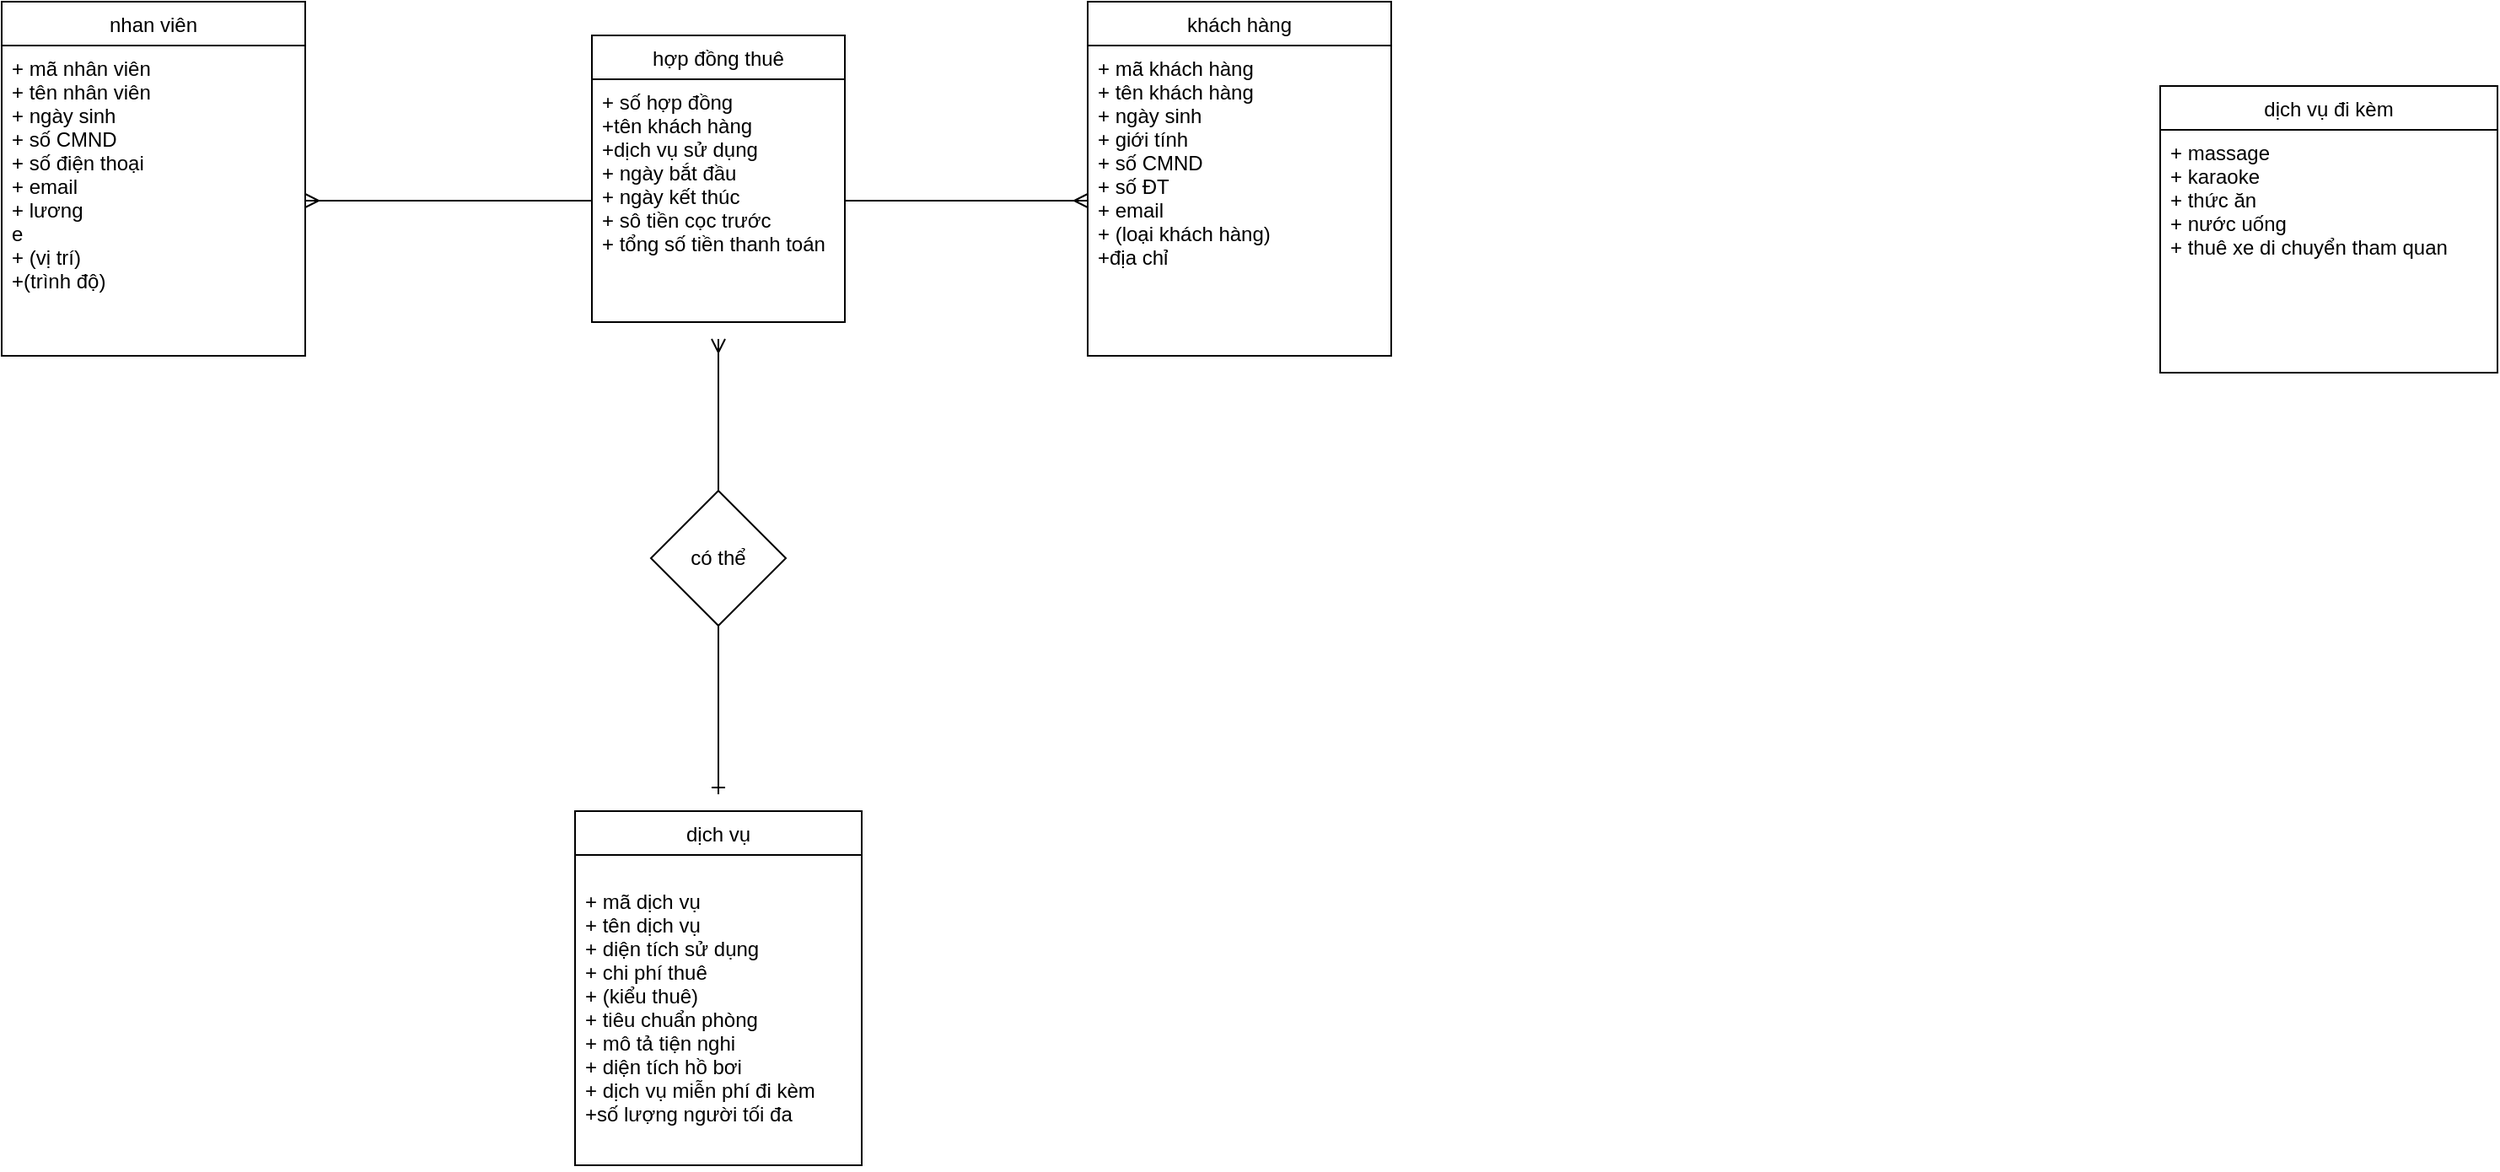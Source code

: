 <mxfile version="13.0.7" type="device"><diagram id="4IdliOlm-CIVthwUPSUQ" name="Trang-1"><mxGraphModel dx="1757" dy="544" grid="1" gridSize="10" guides="1" tooltips="1" connect="1" arrows="1" fold="1" page="1" pageScale="1" pageWidth="827" pageHeight="1169" math="0" shadow="0"><root><mxCell id="0"/><mxCell id="1" parent="0"/><mxCell id="dl2TsB5fgLvmYqq3pro2-118" value="dịch vụ đi kèm" style="swimlane;fontStyle=0;childLayout=stackLayout;horizontal=1;startSize=26;fillColor=none;horizontalStack=0;resizeParent=1;resizeParentMax=0;resizeLast=0;collapsible=1;marginBottom=0;" vertex="1" parent="1"><mxGeometry x="1050" y="130" width="200" height="170" as="geometry"><mxRectangle x="590" y="70" width="110" height="26" as="alternateBounds"/></mxGeometry></mxCell><mxCell id="dl2TsB5fgLvmYqq3pro2-119" value="+ massage&#10;+ karaoke&#10;+ thức ăn&#10;+ nước uống&#10;+ thuê xe di chuyển tham quan" style="text;strokeColor=none;fillColor=none;align=left;verticalAlign=top;spacingLeft=4;spacingRight=4;overflow=hidden;rotatable=0;points=[[0,0.5],[1,0.5]];portConstraint=eastwest;" vertex="1" parent="dl2TsB5fgLvmYqq3pro2-118"><mxGeometry y="26" width="200" height="144" as="geometry"/></mxCell><mxCell id="dl2TsB5fgLvmYqq3pro2-120" value="nhan viên" style="swimlane;fontStyle=0;childLayout=stackLayout;horizontal=1;startSize=26;fillColor=none;horizontalStack=0;resizeParent=1;resizeParentMax=0;resizeLast=0;collapsible=1;marginBottom=0;" vertex="1" parent="1"><mxGeometry x="-230" y="80" width="180" height="210" as="geometry"><mxRectangle x="190" y="760" width="80" height="26" as="alternateBounds"/></mxGeometry></mxCell><mxCell id="dl2TsB5fgLvmYqq3pro2-121" value="+ mã nhân viên&#10;+ tên nhân viên&#10;+ ngày sinh&#10;+ số CMND &#10;+ số điện thoại&#10;+ email&#10;+ lương&#10;e&#10;+ (vị trí)&#10;+(trình độ)&#10;&#10;&#10;" style="text;strokeColor=none;fillColor=none;align=left;verticalAlign=top;spacingLeft=4;spacingRight=4;overflow=hidden;rotatable=0;points=[[0,0.5],[1,0.5]];portConstraint=eastwest;" vertex="1" parent="dl2TsB5fgLvmYqq3pro2-120"><mxGeometry y="26" width="180" height="184" as="geometry"/></mxCell><mxCell id="dl2TsB5fgLvmYqq3pro2-100" value="khách hàng" style="swimlane;fontStyle=0;childLayout=stackLayout;horizontal=1;startSize=26;fillColor=none;horizontalStack=0;resizeParent=1;resizeParentMax=0;resizeLast=0;collapsible=1;marginBottom=0;" vertex="1" parent="1"><mxGeometry x="414" y="80" width="180" height="210" as="geometry"><mxRectangle x="190" y="760" width="80" height="26" as="alternateBounds"/></mxGeometry></mxCell><mxCell id="dl2TsB5fgLvmYqq3pro2-102" value="+ mã khách hàng&#10;+ tên khách hàng&#10;+ ngày sinh&#10;+ giới tính&#10;+ số CMND&#10;+ số ĐT&#10;+ email&#10;+ (loại khách hàng)&#10;+địa chỉ" style="text;strokeColor=none;fillColor=none;align=left;verticalAlign=top;spacingLeft=4;spacingRight=4;overflow=hidden;rotatable=0;points=[[0,0.5],[1,0.5]];portConstraint=eastwest;" vertex="1" parent="dl2TsB5fgLvmYqq3pro2-100"><mxGeometry y="26" width="180" height="184" as="geometry"/></mxCell><mxCell id="dl2TsB5fgLvmYqq3pro2-114" value="hợp đồng thuê" style="swimlane;fontStyle=0;childLayout=stackLayout;horizontal=1;startSize=26;fillColor=none;horizontalStack=0;resizeParent=1;resizeParentMax=0;resizeLast=0;collapsible=1;marginBottom=0;" vertex="1" parent="1"><mxGeometry x="120" y="100" width="150" height="170" as="geometry"><mxRectangle x="590" y="70" width="110" height="26" as="alternateBounds"/></mxGeometry></mxCell><mxCell id="dl2TsB5fgLvmYqq3pro2-115" value="+ số hợp đồng&#10;+tên khách hàng&#10;+dịch vụ sử dụng&#10;+ ngày bắt đầu&#10;+ ngày kết thúc&#10;+ sô tiền cọc trước&#10;+ tổng số tiền thanh toán" style="text;strokeColor=none;fillColor=none;align=left;verticalAlign=top;spacingLeft=4;spacingRight=4;overflow=hidden;rotatable=0;points=[[0,0.5],[1,0.5]];portConstraint=eastwest;" vertex="1" parent="dl2TsB5fgLvmYqq3pro2-114"><mxGeometry y="26" width="150" height="144" as="geometry"/></mxCell><mxCell id="dl2TsB5fgLvmYqq3pro2-124" style="edgeStyle=orthogonalEdgeStyle;rounded=0;orthogonalLoop=1;jettySize=auto;html=1;entryX=0;entryY=0.5;entryDx=0;entryDy=0;endArrow=ERmany;endFill=0;" edge="1" parent="1" source="dl2TsB5fgLvmYqq3pro2-115" target="dl2TsB5fgLvmYqq3pro2-102"><mxGeometry relative="1" as="geometry"/></mxCell><mxCell id="dl2TsB5fgLvmYqq3pro2-125" style="edgeStyle=orthogonalEdgeStyle;rounded=0;orthogonalLoop=1;jettySize=auto;html=1;entryX=1;entryY=0.5;entryDx=0;entryDy=0;endArrow=ERmany;endFill=0;" edge="1" parent="1" source="dl2TsB5fgLvmYqq3pro2-115" target="dl2TsB5fgLvmYqq3pro2-121"><mxGeometry relative="1" as="geometry"/></mxCell><mxCell id="dl2TsB5fgLvmYqq3pro2-108" value="dịch vụ" style="swimlane;fontStyle=0;childLayout=stackLayout;horizontal=1;startSize=26;fillColor=none;horizontalStack=0;resizeParent=1;resizeParentMax=0;resizeLast=0;collapsible=1;marginBottom=0;" vertex="1" parent="1"><mxGeometry x="110" y="560" width="170" height="210" as="geometry"/></mxCell><mxCell id="dl2TsB5fgLvmYqq3pro2-111" value="&#10;+ mã dịch vụ&#10;+ tên dịch vụ&#10;+ diện tích sử dụng&#10;+ chi phí thuê&#10;+ (kiểu thuê)&#10;+ tiêu chuẩn phòng&#10;+ mô tả tiện nghi&#10;+ diện tích hồ bơi&#10;+ dịch vụ miễn phí đi kèm&#10;+số lượng người tối đa" style="text;strokeColor=none;fillColor=none;align=left;verticalAlign=top;spacingLeft=4;spacingRight=4;overflow=hidden;rotatable=0;points=[[0,0.5],[1,0.5]];portConstraint=eastwest;" vertex="1" parent="dl2TsB5fgLvmYqq3pro2-108"><mxGeometry y="26" width="170" height="184" as="geometry"/></mxCell><mxCell id="dl2TsB5fgLvmYqq3pro2-127" style="edgeStyle=orthogonalEdgeStyle;rounded=0;orthogonalLoop=1;jettySize=auto;html=1;endArrow=ERone;endFill=0;" edge="1" parent="1" source="dl2TsB5fgLvmYqq3pro2-126"><mxGeometry relative="1" as="geometry"><mxPoint x="195" y="550" as="targetPoint"/></mxGeometry></mxCell><mxCell id="dl2TsB5fgLvmYqq3pro2-128" style="edgeStyle=orthogonalEdgeStyle;rounded=0;orthogonalLoop=1;jettySize=auto;html=1;endArrow=ERmany;endFill=0;" edge="1" parent="1" source="dl2TsB5fgLvmYqq3pro2-126"><mxGeometry relative="1" as="geometry"><mxPoint x="195" y="280" as="targetPoint"/></mxGeometry></mxCell><mxCell id="dl2TsB5fgLvmYqq3pro2-126" value="có thể" style="rhombus;whiteSpace=wrap;html=1;" vertex="1" parent="1"><mxGeometry x="155" y="370" width="80" height="80" as="geometry"/></mxCell></root></mxGraphModel></diagram></mxfile>